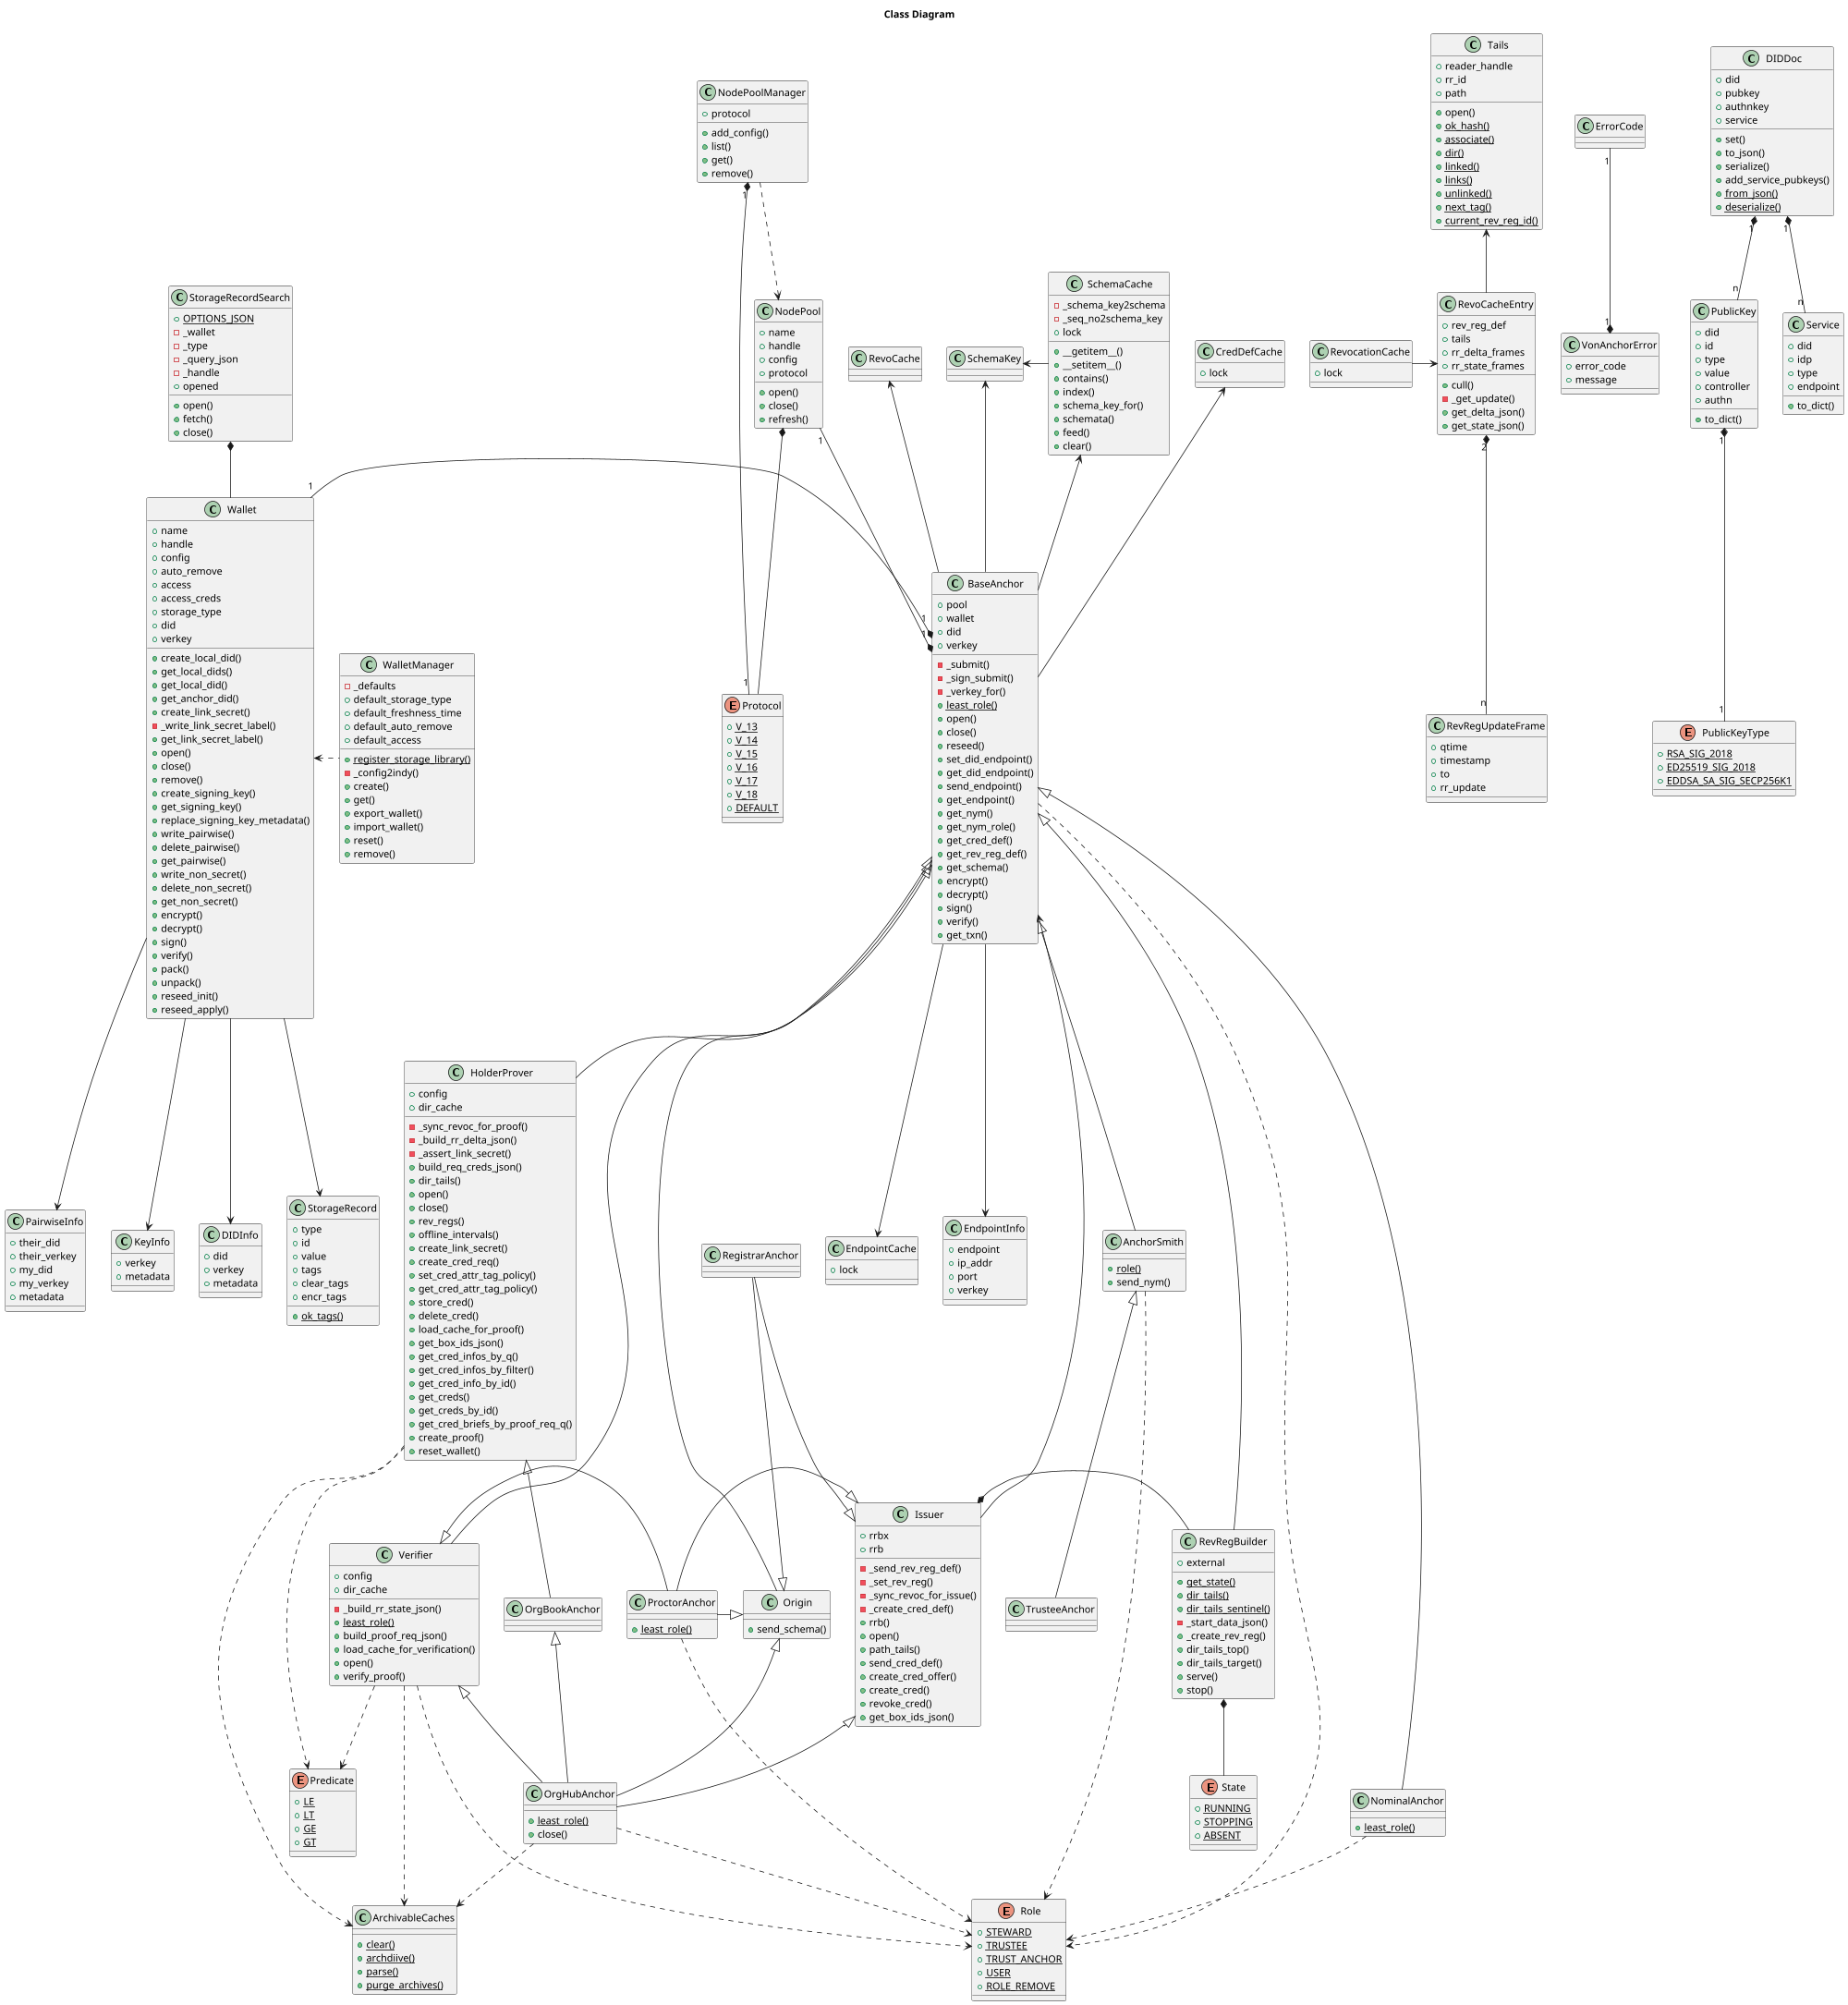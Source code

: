 @startuml
/'
Copyright 2017-2019 Government of Canada - Public Services and Procurement Canada - buyandsell.gc.ca

Licensed under the Apache License, Version 2.0 (the "License");
you may not use this file except in compliance with the License.
You may obtain a copy of the License at

http://www.apache.org/licenses/LICENSE-2.0
or
Unless required by applicable law or agreed to in writing, software
distributed under the License is distributed on an "AS IS" BASIS,
WITHOUT WARRANTIES OR CONDITIONS OF ANY KIND, either express or implied.
See the License for the specific language governing permissions and
limitations under the License.
'/

scale max 2000 width

title Class Diagram

class ErrorCode {
}

class VonAnchorError {
    +error_code
    +message
}

class SchemaKey {
}

class SchemaCache {
    -_schema_key2schema
    -_seq_no2schema_key
    +lock
    +__getitem__()
    +__setitem__()
    +contains()
    +index()
    +schema_key_for()
    +schemata()
    +feed()
    +clear()
}

class CredDefCache{
    +lock
}

class Tails {
    +reader_handle
    +rr_id
    +path
    +open()
    {static} +ok_hash()
    {static} +associate()
    {static} +dir()
    {static} +linked()
    {static} +links()
    {static} +unlinked()
    {static} +next_tag()
    {static} +current_rev_reg_id()
}

class RevoCacheEntry {
    +rev_reg_def
    +tails
    +cull()
    -_get_update()
    +rr_delta_frames
    +rr_state_frames
    +get_delta_json()
    +get_state_json()
}

class RevRegUpdateFrame {
    +qtime
    +timestamp
    +to
    +rr_update
}

class RevocationCache {
    +lock
}

class EndpointCache {
    +lock
}

class ArchivableCaches {
    {static} +clear()
    {static} +archdiive()
    {static} +parse()
    {static} +purge_archives()
}

class WalletManager {
    {static} +register_storage_library()
    -_defaults
    +default_storage_type
    +default_freshness_time
    +default_auto_remove
    +default_access
    -_config2indy()
    +create()
    +get()
    +export_wallet()
    +import_wallet()
    +reset()
    +remove()
}

class Wallet {
    +name
    +handle
    +config
    +auto_remove
    +access
    +access_creds
    +storage_type
    +did
    +verkey
    +create_local_did()
    +get_local_dids()
    +get_local_did()
    +get_anchor_did()
    +create_link_secret()
    -_write_link_secret_label()
    +get_link_secret_label()
    +open()
    +close()
    +remove()
    +create_signing_key()
    +get_signing_key()
    +replace_signing_key_metadata()
    +write_pairwise()
    +delete_pairwise()
    +get_pairwise()
    +write_non_secret()
    +delete_non_secret()
    +get_non_secret()
    +encrypt()
    +decrypt()
    +sign()
    +verify()
    +pack()
    +unpack()
    +reseed_init()
    +reseed_apply()
}

class KeyInfo {
    +verkey
    +metadata
}

class DIDInfo {
    +did
    +verkey
    +metadata
}

class StorageRecord {
    {static} +ok_tags()
    +type
    +id
    +value
    +tags
    +clear_tags
    +encr_tags
}

class StorageRecordSearch {
    {static} +OPTIONS_JSON
    -_wallet
    -_type
    -_query_json
    -_handle
    +opened
    +open()
    +fetch()
    +close()
}

class PairwiseInfo {
    +their_did
    +their_verkey
    +my_did
    +my_verkey
    +metadata
}

class EndpointInfo {
    +endpoint
    +ip_addr
    +port
    +verkey
}

enum Protocol {
    {static} +V_13
    {static} +V_14
    {static} +V_15
    {static} +V_16
    {static} +V_17
    {static} +V_18
    {static} +DEFAULT
}

class NodePoolManager {
    +protocol
    +add_config()
    +list()
    +get()
    +remove()
}

class NodePool {
    +name
    +handle
    +config
    +protocol
    +open()
    +close()
    +refresh()
}

enum Predicate {
    {static} +LE
    {static} +LT
    {static} +GE
    {static} +GT
}

enum Role {
    {static} +STEWARD
    {static} +TRUSTEE
    {static} +TRUST_ANCHOR
    {static} +USER
    {static} +ROLE_REMOVE
}

class BaseAnchor {
    +pool
    +wallet
    +did
    +verkey
    -_submit()
    -_sign_submit()
    -_verkey_for()
    {static} +least_role()
    +open()
    +close()
    +reseed()
    +set_did_endpoint()
    +get_did_endpoint()
    +send_endpoint()
    +get_endpoint()
    +get_nym()
    +get_nym_role()
    +get_cred_def()
    +get_rev_reg_def()
    +get_schema()
    +encrypt()
    +decrypt()
    +sign()
    +verify()
    +get_txn()
}

class AnchorSmith {
    {static} +role()
    +send_nym()
}

class Origin {
    +send_schema()
}

class RevRegBuilder {
    {static} +get_state()
    {static} +dir_tails()
    {static} +dir_tails_sentinel()
    -_start_data_json()
    +external
    +_create_rev_reg()
    +dir_tails_top()
    +dir_tails_target()
    +serve()
    +stop()
}

enum State {
    {static} +RUNNING
    {static} +STOPPING
    {static} +ABSENT
}

class Issuer {
    -_send_rev_reg_def()
    -_set_rev_reg()
    -_sync_revoc_for_issue()
    -_create_cred_def()
    +rrbx
    +rrb
    +rrb()
    +open()
    +path_tails()
    +send_cred_def()
    +create_cred_offer()
    +create_cred()
    +revoke_cred()
    +get_box_ids_json()
}

class HolderProver {
    +config
    +dir_cache
    -_sync_revoc_for_proof()
    -_build_rr_delta_json()
    -_assert_link_secret()
    +build_req_creds_json()
    +dir_tails()
    +open()
    +close()
    +rev_regs()
    +offline_intervals()
    +create_link_secret()
    +create_cred_req()
    +set_cred_attr_tag_policy()
    +get_cred_attr_tag_policy()
    +store_cred()
    +delete_cred()
    +load_cache_for_proof()
    +get_box_ids_json()
    +get_cred_infos_by_q()
    +get_cred_infos_by_filter()
    +get_cred_info_by_id()
    +get_creds()
    +get_creds_by_id()
    +get_cred_briefs_by_proof_req_q()
    +create_proof()
    +reset_wallet()
}

class Verifier {
    +config
    +dir_cache
    -_build_rr_state_json()
    {static} +least_role()
    +build_proof_req_json()
    +load_cache_for_verification()
    +open()
    +verify_proof()
}

class TrusteeAnchor {
}

class NominalAnchor {
    {static} +least_role()
}

class ProctorAnchor {
    {static} +least_role()
}

class RegistrarAnchor {
}

class OrgBookAnchor {
}

class OrgHubAnchor {
    {static} +least_role()
    +close()
}

enum PublicKeyType {
    {static} +RSA_SIG_2018
    {static} +ED25519_SIG_2018
    {static} +EDDSA_SA_SIG_SECP256K1
}

class PublicKey {
    +did
    +id
    +type
    +value
    +controller
    +authn
    +to_dict()
}

class Service {
    +did
    +idp
    +type
    +endpoint
    +to_dict()
}

class DIDDoc {
    +did
    +pubkey
    +authnkey
    +service
    +set()
    +to_json()
    +serialize()
    +add_service_pubkeys()
    {static} +from_json()
    {static} +deserialize()
}

VonAnchorError "1" *-up- "1" ErrorCode
SchemaCache -left-> SchemaKey
BaseAnchor -left-> SchemaKey

NodePoolManager "1" *-- "1" Protocol
NodePoolManager ..> NodePool
NodePool *-- Protocol

RevRegBuilder *-- State

BaseAnchor -up-> SchemaCache
BaseAnchor "1" *-left- "1" Wallet
BaseAnchor "1" *-up- "1" NodePool

RevoCacheEntry -up-> Tails
RevoCacheEntry "2" *-down- "n" RevRegUpdateFrame
RevocationCache -> RevoCacheEntry

WalletManager .left.> Wallet

Wallet --> KeyInfo
Wallet --> DIDInfo
Wallet --> PairwiseInfo
Wallet --> StorageRecord

StorageRecordSearch *-- Wallet

BaseAnchor --> EndpointInfo

BaseAnchor -up-> RevoCache
BaseAnchor --> EndpointCache

BaseAnchor -up-> CredDefCache
BaseAnchor <|-down- AnchorSmith
BaseAnchor <|-down- Origin
BaseAnchor <|-down- HolderProver
BaseAnchor <|-down- Verifier
BaseAnchor <|-right- NominalAnchor

AnchorSmith <|-down- TrusteeAnchor
BaseAnchor <|-down- RevRegBuilder
BaseAnchor <-- Issuer
Issuer *- RevRegBuilder

Origin <|-left- ProctorAnchor
Issuer <|-left- ProctorAnchor
Verifier <|-right- ProctorAnchor

Issuer <|-up- RegistrarAnchor
Origin <|-up- RegistrarAnchor

HolderProver <|-down- OrgBookAnchor

OrgBookAnchor <|-- OrgHubAnchor
Issuer <|-- OrgHubAnchor
Origin <|-- OrgHubAnchor
Verifier <|-- OrgHubAnchor

HolderProver ..> ArchivableCaches
Verifier ..> ArchivableCaches
OrgHubAnchor ..> ArchivableCaches

HolderProver ..> Predicate
Verifier ..> Predicate

BaseAnchor ..> Role
AnchorSmith ..> Role
Verifier ..> Role
NominalAnchor ..> Role
OrgHubAnchor ..> Role
ProctorAnchor ..> Role

PublicKey "1" *-- "1" PublicKeyType
DIDDoc "1" *-- "n" PublicKey
DIDDoc "1" *-- "n" Service
@enduml
